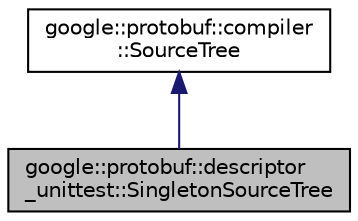 digraph "google::protobuf::descriptor_unittest::SingletonSourceTree"
{
 // LATEX_PDF_SIZE
  edge [fontname="Helvetica",fontsize="10",labelfontname="Helvetica",labelfontsize="10"];
  node [fontname="Helvetica",fontsize="10",shape=record];
  Node1 [label="google::protobuf::descriptor\l_unittest::SingletonSourceTree",height=0.2,width=0.4,color="black", fillcolor="grey75", style="filled", fontcolor="black",tooltip=" "];
  Node2 -> Node1 [dir="back",color="midnightblue",fontsize="10",style="solid",fontname="Helvetica"];
  Node2 [label="google::protobuf::compiler\l::SourceTree",height=0.2,width=0.4,color="black", fillcolor="white", style="filled",URL="$classgoogle_1_1protobuf_1_1compiler_1_1SourceTree.html",tooltip=" "];
}
